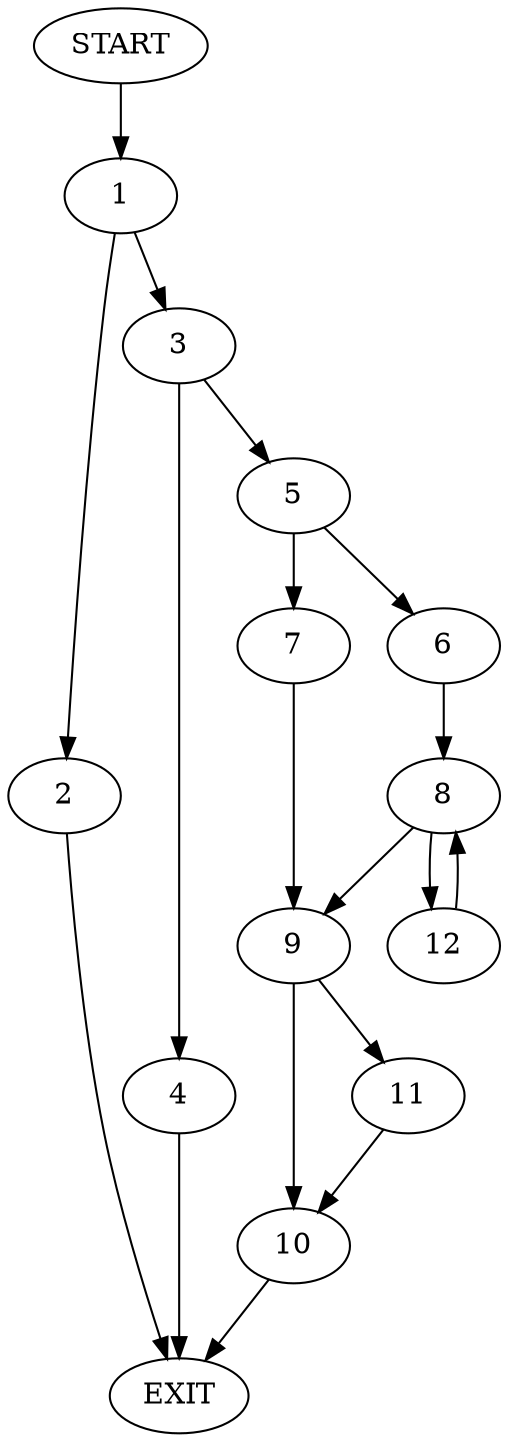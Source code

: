 digraph {
0 [label="START"]
13 [label="EXIT"]
0 -> 1
1 -> 2
1 -> 3
2 -> 13
3 -> 4
3 -> 5
5 -> 6
5 -> 7
4 -> 13
6 -> 8
7 -> 9
9 -> 10
9 -> 11
8 -> 9
8 -> 12
12 -> 8
10 -> 13
11 -> 10
}
